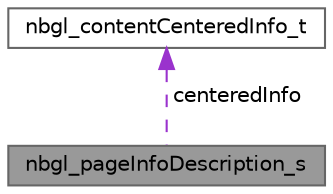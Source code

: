 digraph "nbgl_pageInfoDescription_s"
{
 // LATEX_PDF_SIZE
  bgcolor="transparent";
  edge [fontname=Helvetica,fontsize=10,labelfontname=Helvetica,labelfontsize=10];
  node [fontname=Helvetica,fontsize=10,shape=box,height=0.2,width=0.4];
  Node1 [label="nbgl_pageInfoDescription_s",height=0.2,width=0.4,color="gray40", fillcolor="grey60", style="filled", fontcolor="black",tooltip="Structure containing all specific information when creating an information page."];
  Node2 -> Node1 [dir="back",color="darkorchid3",style="dashed",label=" centeredInfo" ];
  Node2 [label="nbgl_contentCenteredInfo_t",height=0.2,width=0.4,color="gray40", fillcolor="white", style="filled",URL="$structnbgl__contentCenteredInfo__t.html",tooltip="This structure contains info to build a centered (vertically and horizontally) area,..."];
}
